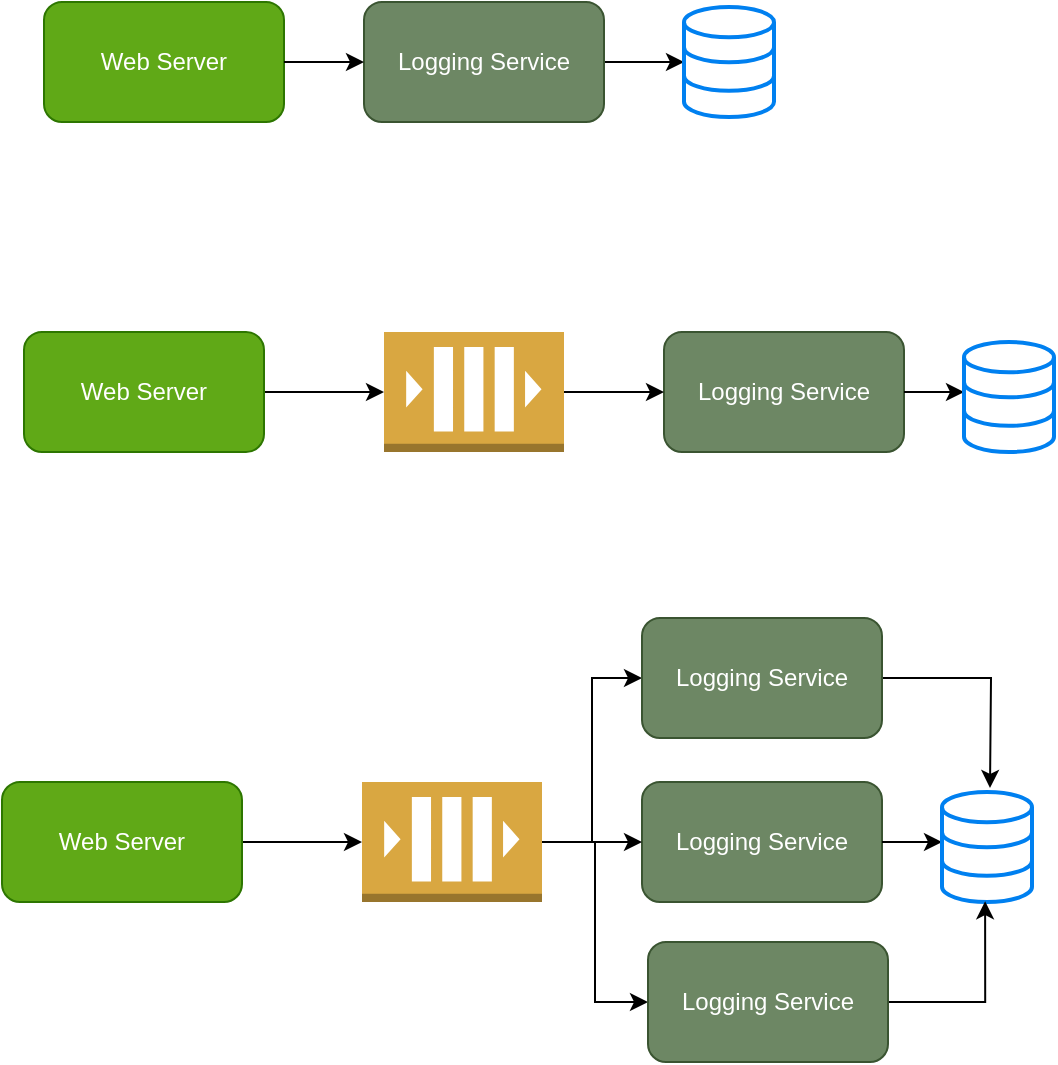 <mxfile version="13.1.2"><diagram id="NvpqJBKRmjGPZKzPypbm" name="Page-1"><mxGraphModel dx="910" dy="481" grid="0" gridSize="10" guides="1" tooltips="1" connect="1" arrows="1" fold="1" page="1" pageScale="1" pageWidth="1654" pageHeight="1169" math="0" shadow="0"><root><mxCell id="0"/><mxCell id="1" parent="0"/><mxCell id="APlT8uXfjNE-Jkngp62P-2" value="Web Server" style="rounded=1;whiteSpace=wrap;html=1;fillColor=#60a917;strokeColor=#2D7600;fontColor=#ffffff;" vertex="1" parent="1"><mxGeometry x="230" y="115" width="120" height="60" as="geometry"/></mxCell><mxCell id="APlT8uXfjNE-Jkngp62P-15" value="" style="edgeStyle=orthogonalEdgeStyle;rounded=0;orthogonalLoop=1;jettySize=auto;html=1;" edge="1" parent="1" source="APlT8uXfjNE-Jkngp62P-3"><mxGeometry relative="1" as="geometry"><mxPoint x="550" y="145" as="targetPoint"/></mxGeometry></mxCell><mxCell id="APlT8uXfjNE-Jkngp62P-3" value="Logging Service" style="rounded=1;whiteSpace=wrap;html=1;fillColor=#6d8764;strokeColor=#3A5431;fontColor=#ffffff;" vertex="1" parent="1"><mxGeometry x="390" y="115" width="120" height="60" as="geometry"/></mxCell><mxCell id="APlT8uXfjNE-Jkngp62P-4" value="" style="endArrow=classic;html=1;exitX=1;exitY=0.5;exitDx=0;exitDy=0;entryX=0;entryY=0.5;entryDx=0;entryDy=0;" edge="1" parent="1" source="APlT8uXfjNE-Jkngp62P-2" target="APlT8uXfjNE-Jkngp62P-3"><mxGeometry width="50" height="50" relative="1" as="geometry"><mxPoint x="520" y="255" as="sourcePoint"/><mxPoint x="570" y="205" as="targetPoint"/></mxGeometry></mxCell><mxCell id="APlT8uXfjNE-Jkngp62P-11" value="" style="edgeStyle=orthogonalEdgeStyle;rounded=0;orthogonalLoop=1;jettySize=auto;html=1;" edge="1" parent="1" source="APlT8uXfjNE-Jkngp62P-5" target="APlT8uXfjNE-Jkngp62P-9"><mxGeometry relative="1" as="geometry"/></mxCell><mxCell id="APlT8uXfjNE-Jkngp62P-5" value="Web Server" style="rounded=1;whiteSpace=wrap;html=1;fillColor=#60a917;strokeColor=#2D7600;fontColor=#ffffff;" vertex="1" parent="1"><mxGeometry x="220" y="280" width="120" height="60" as="geometry"/></mxCell><mxCell id="APlT8uXfjNE-Jkngp62P-6" value="Logging Service" style="rounded=1;whiteSpace=wrap;html=1;fillColor=#6d8764;strokeColor=#3A5431;fontColor=#ffffff;" vertex="1" parent="1"><mxGeometry x="540" y="280" width="120" height="60" as="geometry"/></mxCell><mxCell id="APlT8uXfjNE-Jkngp62P-12" value="" style="edgeStyle=orthogonalEdgeStyle;rounded=0;orthogonalLoop=1;jettySize=auto;html=1;" edge="1" parent="1" source="APlT8uXfjNE-Jkngp62P-9" target="APlT8uXfjNE-Jkngp62P-6"><mxGeometry relative="1" as="geometry"/></mxCell><mxCell id="APlT8uXfjNE-Jkngp62P-9" value="" style="outlineConnect=0;dashed=0;verticalLabelPosition=bottom;verticalAlign=top;align=center;html=1;shape=mxgraph.aws3.queue;fillColor=#D9A741;gradientColor=none;" vertex="1" parent="1"><mxGeometry x="400" y="280" width="90" height="60" as="geometry"/></mxCell><mxCell id="APlT8uXfjNE-Jkngp62P-13" value="" style="html=1;verticalLabelPosition=bottom;align=center;labelBackgroundColor=#ffffff;verticalAlign=top;strokeWidth=2;strokeColor=#0080F0;shadow=0;dashed=0;shape=mxgraph.ios7.icons.data;" vertex="1" parent="1"><mxGeometry x="550" y="117.5" width="45" height="55" as="geometry"/></mxCell><mxCell id="APlT8uXfjNE-Jkngp62P-16" value="" style="edgeStyle=orthogonalEdgeStyle;rounded=0;orthogonalLoop=1;jettySize=auto;html=1;" edge="1" parent="1"><mxGeometry relative="1" as="geometry"><mxPoint x="660" y="310" as="sourcePoint"/><mxPoint x="690" y="310" as="targetPoint"/></mxGeometry></mxCell><mxCell id="APlT8uXfjNE-Jkngp62P-17" value="" style="html=1;verticalLabelPosition=bottom;align=center;labelBackgroundColor=#ffffff;verticalAlign=top;strokeWidth=2;strokeColor=#0080F0;shadow=0;dashed=0;shape=mxgraph.ios7.icons.data;" vertex="1" parent="1"><mxGeometry x="690" y="285" width="45" height="55" as="geometry"/></mxCell><mxCell id="APlT8uXfjNE-Jkngp62P-19" value="" style="edgeStyle=orthogonalEdgeStyle;rounded=0;orthogonalLoop=1;jettySize=auto;html=1;" edge="1" parent="1" source="APlT8uXfjNE-Jkngp62P-20" target="APlT8uXfjNE-Jkngp62P-23"><mxGeometry relative="1" as="geometry"/></mxCell><mxCell id="APlT8uXfjNE-Jkngp62P-20" value="Web Server" style="rounded=1;whiteSpace=wrap;html=1;fillColor=#60a917;strokeColor=#2D7600;fontColor=#ffffff;" vertex="1" parent="1"><mxGeometry x="209" y="505" width="120" height="60" as="geometry"/></mxCell><mxCell id="APlT8uXfjNE-Jkngp62P-21" value="Logging Service" style="rounded=1;whiteSpace=wrap;html=1;fillColor=#6d8764;strokeColor=#3A5431;fontColor=#ffffff;" vertex="1" parent="1"><mxGeometry x="529" y="505" width="120" height="60" as="geometry"/></mxCell><mxCell id="APlT8uXfjNE-Jkngp62P-22" value="" style="edgeStyle=orthogonalEdgeStyle;rounded=0;orthogonalLoop=1;jettySize=auto;html=1;" edge="1" parent="1" source="APlT8uXfjNE-Jkngp62P-23" target="APlT8uXfjNE-Jkngp62P-21"><mxGeometry relative="1" as="geometry"/></mxCell><mxCell id="APlT8uXfjNE-Jkngp62P-33" value="" style="edgeStyle=orthogonalEdgeStyle;rounded=0;orthogonalLoop=1;jettySize=auto;html=1;entryX=0;entryY=0.5;entryDx=0;entryDy=0;" edge="1" parent="1" source="APlT8uXfjNE-Jkngp62P-23" target="APlT8uXfjNE-Jkngp62P-26"><mxGeometry relative="1" as="geometry"><mxPoint x="434" y="645" as="targetPoint"/></mxGeometry></mxCell><mxCell id="APlT8uXfjNE-Jkngp62P-36" value="" style="edgeStyle=orthogonalEdgeStyle;rounded=0;orthogonalLoop=1;jettySize=auto;html=1;entryX=0;entryY=0.5;entryDx=0;entryDy=0;" edge="1" parent="1" source="APlT8uXfjNE-Jkngp62P-23" target="APlT8uXfjNE-Jkngp62P-27"><mxGeometry relative="1" as="geometry"><mxPoint x="434" y="425" as="targetPoint"/></mxGeometry></mxCell><mxCell id="APlT8uXfjNE-Jkngp62P-23" value="" style="outlineConnect=0;dashed=0;verticalLabelPosition=bottom;verticalAlign=top;align=center;html=1;shape=mxgraph.aws3.queue;fillColor=#D9A741;gradientColor=none;" vertex="1" parent="1"><mxGeometry x="389" y="505" width="90" height="60" as="geometry"/></mxCell><mxCell id="APlT8uXfjNE-Jkngp62P-24" value="" style="edgeStyle=orthogonalEdgeStyle;rounded=0;orthogonalLoop=1;jettySize=auto;html=1;" edge="1" parent="1"><mxGeometry relative="1" as="geometry"><mxPoint x="649" y="535" as="sourcePoint"/><mxPoint x="679" y="535" as="targetPoint"/></mxGeometry></mxCell><mxCell id="APlT8uXfjNE-Jkngp62P-25" value="" style="html=1;verticalLabelPosition=bottom;align=center;labelBackgroundColor=#ffffff;verticalAlign=top;strokeWidth=2;strokeColor=#0080F0;shadow=0;dashed=0;shape=mxgraph.ios7.icons.data;" vertex="1" parent="1"><mxGeometry x="679" y="510" width="45" height="55" as="geometry"/></mxCell><mxCell id="APlT8uXfjNE-Jkngp62P-38" value="" style="edgeStyle=orthogonalEdgeStyle;rounded=0;orthogonalLoop=1;jettySize=auto;html=1;entryX=0.479;entryY=0.993;entryDx=0;entryDy=0;entryPerimeter=0;" edge="1" parent="1" source="APlT8uXfjNE-Jkngp62P-26" target="APlT8uXfjNE-Jkngp62P-25"><mxGeometry relative="1" as="geometry"><mxPoint x="732" y="615" as="targetPoint"/></mxGeometry></mxCell><mxCell id="APlT8uXfjNE-Jkngp62P-26" value="Logging Service" style="rounded=1;whiteSpace=wrap;html=1;fillColor=#6d8764;strokeColor=#3A5431;fontColor=#ffffff;" vertex="1" parent="1"><mxGeometry x="532" y="585" width="120" height="60" as="geometry"/></mxCell><mxCell id="APlT8uXfjNE-Jkngp62P-40" value="" style="edgeStyle=orthogonalEdgeStyle;rounded=0;orthogonalLoop=1;jettySize=auto;html=1;" edge="1" parent="1" source="APlT8uXfjNE-Jkngp62P-27"><mxGeometry relative="1" as="geometry"><mxPoint x="703" y="508" as="targetPoint"/></mxGeometry></mxCell><mxCell id="APlT8uXfjNE-Jkngp62P-27" value="Logging Service" style="rounded=1;whiteSpace=wrap;html=1;fillColor=#6d8764;strokeColor=#3A5431;fontColor=#ffffff;" vertex="1" parent="1"><mxGeometry x="529" y="423" width="120" height="60" as="geometry"/></mxCell></root></mxGraphModel></diagram></mxfile>